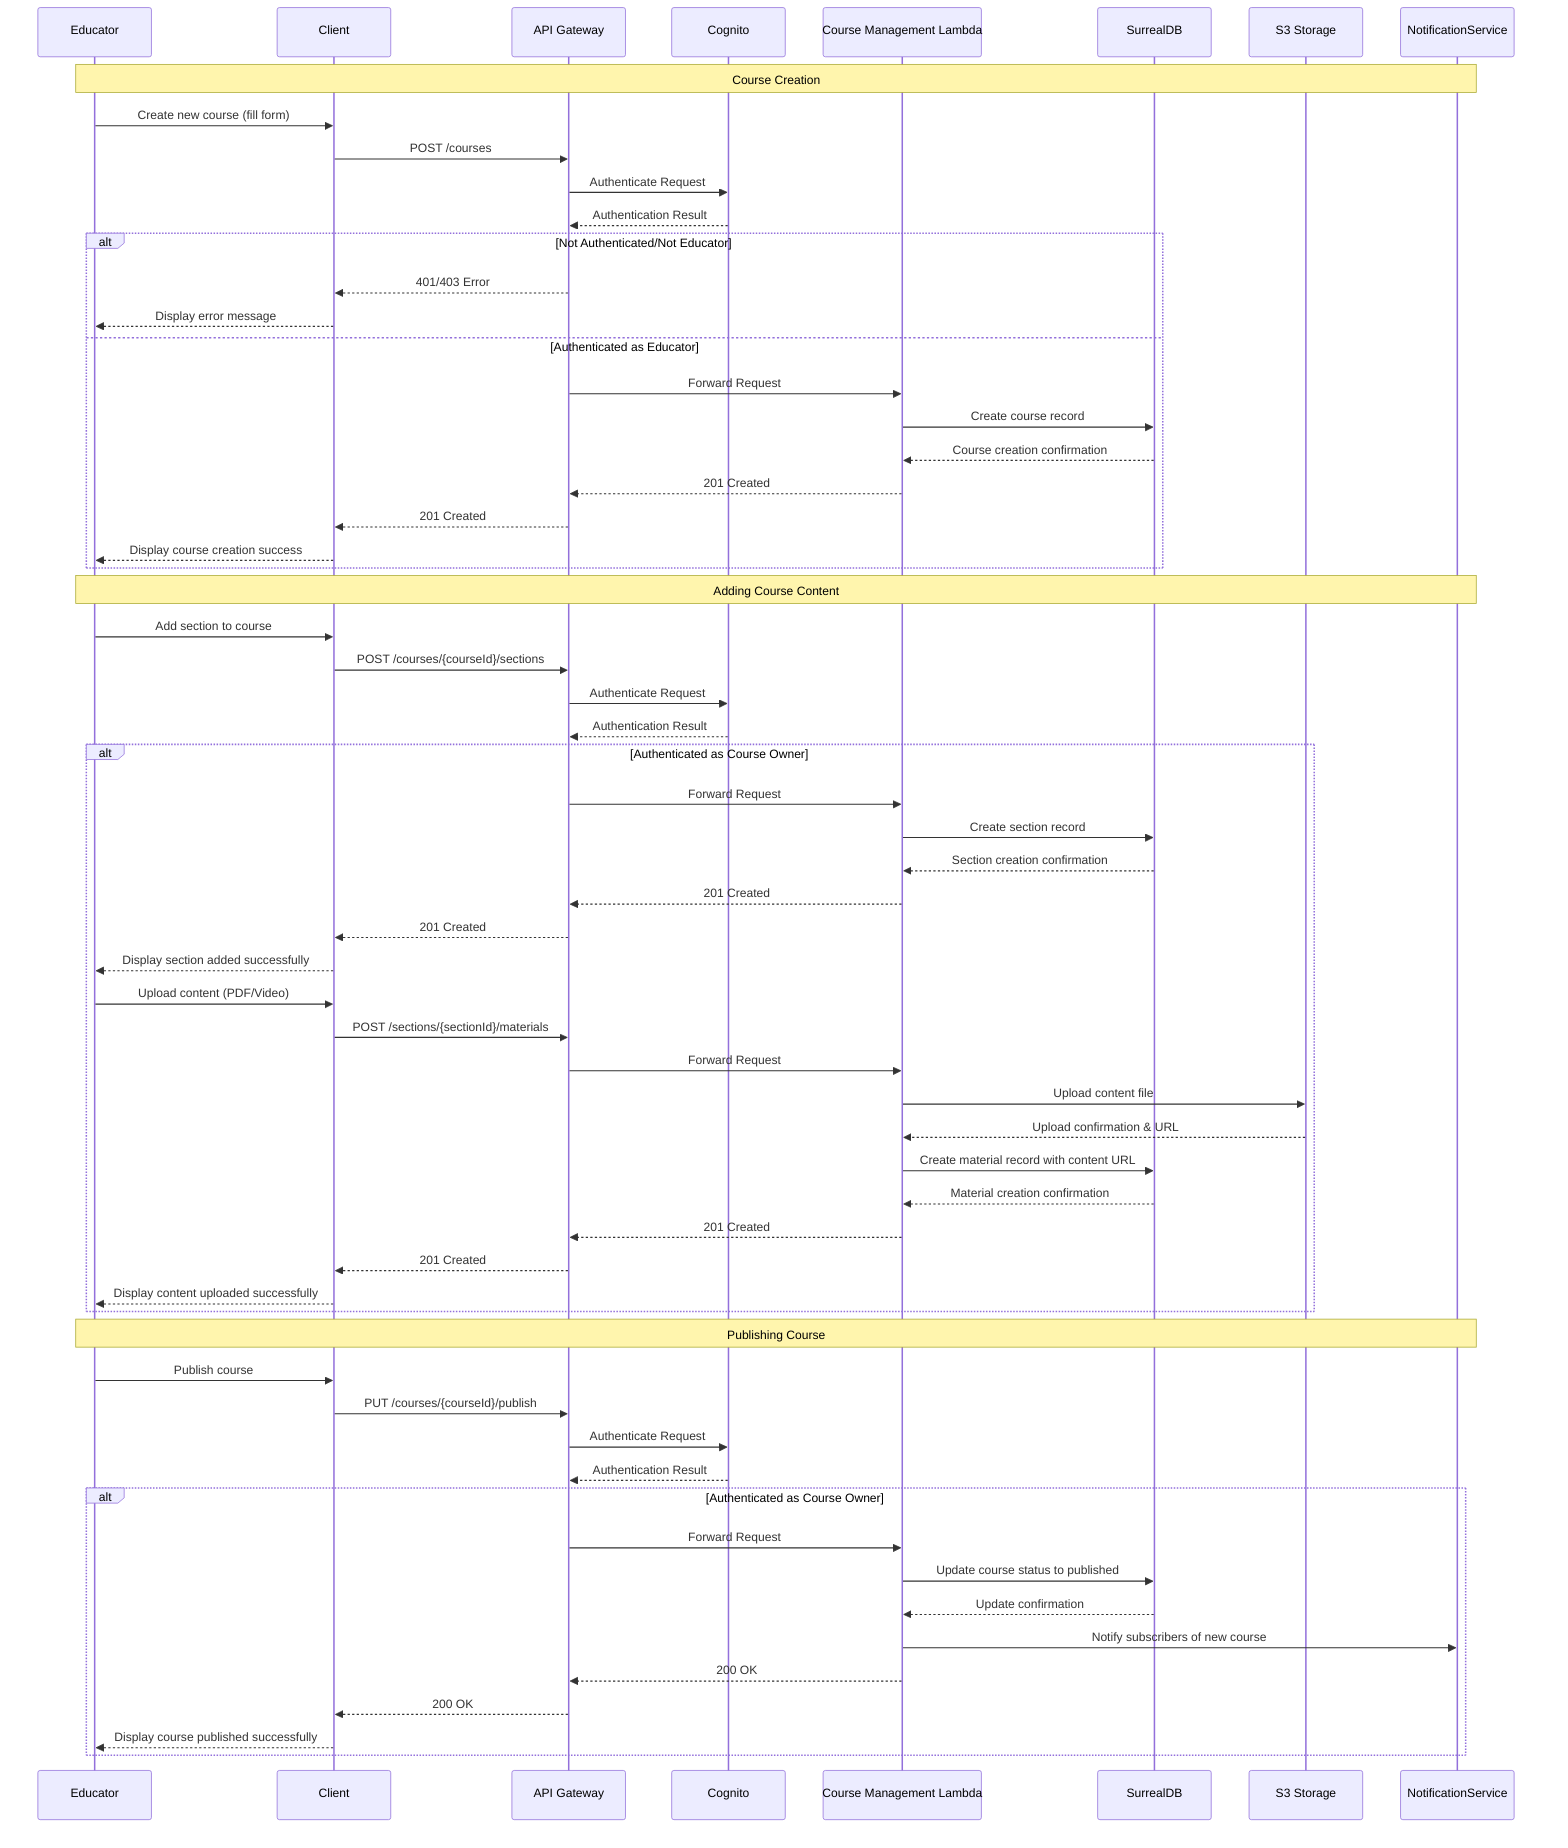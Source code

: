 sequenceDiagram
    participant Educator
    participant Client
    participant APIGateway as API Gateway
    participant Cognito
    participant Lambda as Course Management Lambda
    participant SurrealDB
    participant S3 as S3 Storage
    participant NotificationService
    
    note over Educator, NotificationService: Course Creation
    
    Educator->>Client: Create new course (fill form)
    Client->>APIGateway: POST /courses
    APIGateway->>Cognito: Authenticate Request
    Cognito-->>APIGateway: Authentication Result
    
    alt Not Authenticated/Not Educator
        APIGateway-->>Client: 401/403 Error
        Client-->>Educator: Display error message
    else Authenticated as Educator
        APIGateway->>Lambda: Forward Request
        Lambda->>SurrealDB: Create course record
        SurrealDB-->>Lambda: Course creation confirmation
        Lambda-->>APIGateway: 201 Created
        APIGateway-->>Client: 201 Created
        Client-->>Educator: Display course creation success
    end
    
    note over Educator, NotificationService: Adding Course Content
    
    Educator->>Client: Add section to course
    Client->>APIGateway: POST /courses/{courseId}/sections
    APIGateway->>Cognito: Authenticate Request
    Cognito-->>APIGateway: Authentication Result
    
    alt Authenticated as Course Owner
        APIGateway->>Lambda: Forward Request
        Lambda->>SurrealDB: Create section record
        SurrealDB-->>Lambda: Section creation confirmation
        Lambda-->>APIGateway: 201 Created
        APIGateway-->>Client: 201 Created
        Client-->>Educator: Display section added successfully
        
        Educator->>Client: Upload content (PDF/Video)
        Client->>APIGateway: POST /sections/{sectionId}/materials
        APIGateway->>Lambda: Forward Request
        Lambda->>S3: Upload content file
        S3-->>Lambda: Upload confirmation & URL
        Lambda->>SurrealDB: Create material record with content URL
        SurrealDB-->>Lambda: Material creation confirmation
        Lambda-->>APIGateway: 201 Created
        APIGateway-->>Client: 201 Created
        Client-->>Educator: Display content uploaded successfully
    end
    
    note over Educator, NotificationService: Publishing Course
    
    Educator->>Client: Publish course
    Client->>APIGateway: PUT /courses/{courseId}/publish
    APIGateway->>Cognito: Authenticate Request
    Cognito-->>APIGateway: Authentication Result
    
    alt Authenticated as Course Owner
        APIGateway->>Lambda: Forward Request
        Lambda->>SurrealDB: Update course status to published
        SurrealDB-->>Lambda: Update confirmation
        Lambda->>NotificationService: Notify subscribers of new course
        Lambda-->>APIGateway: 200 OK
        APIGateway-->>Client: 200 OK
        Client-->>Educator: Display course published successfully
    end